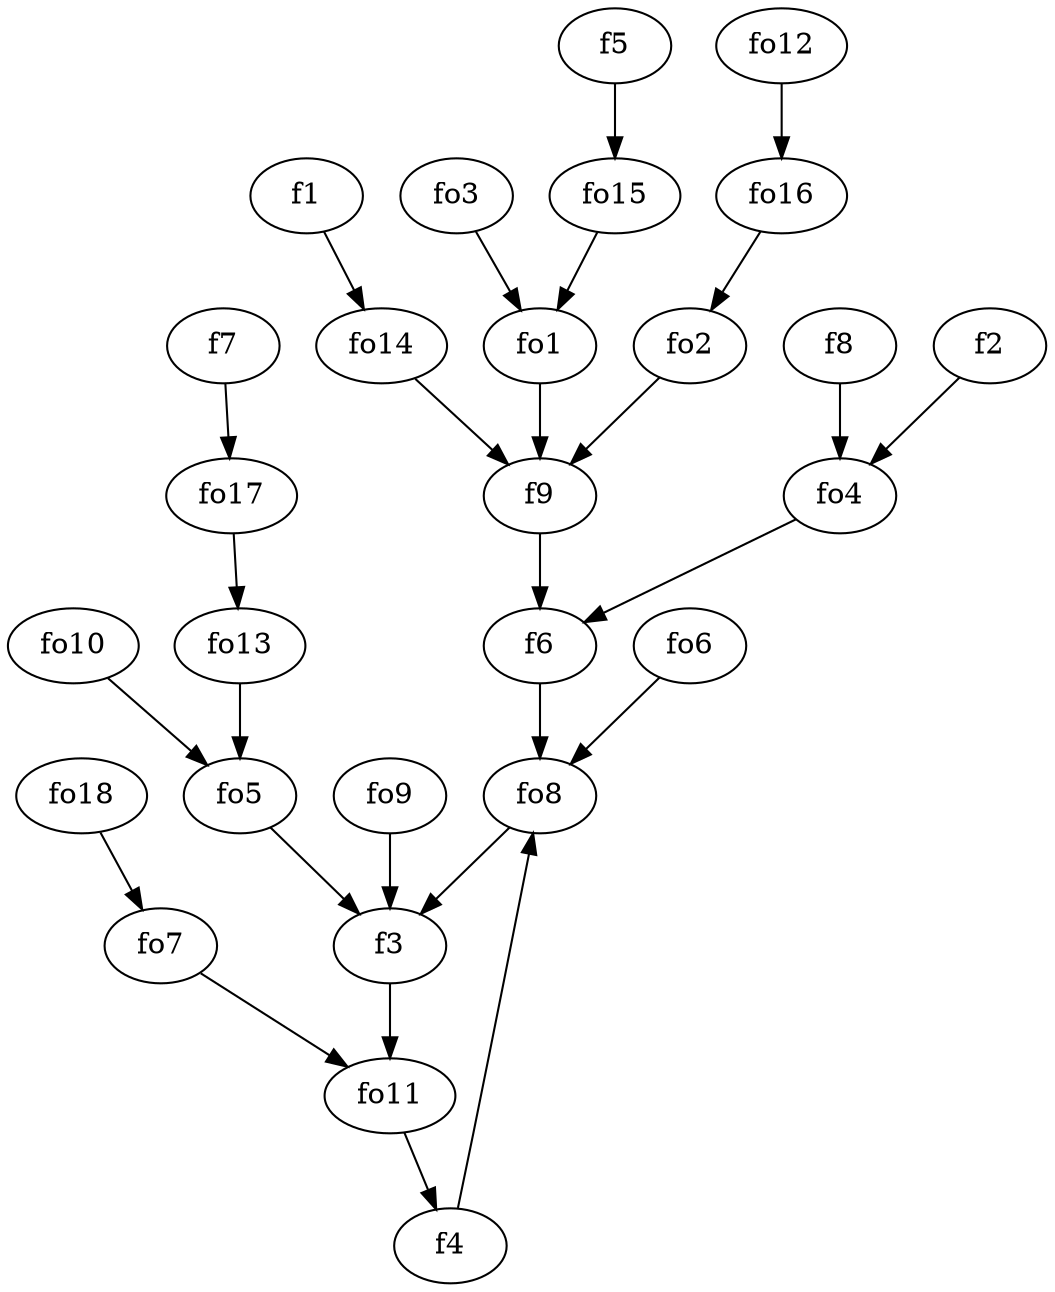 strict digraph  {
f1;
f2;
f3;
f4;
f5;
f6;
f7;
f8;
f9;
fo1;
fo2;
fo3;
fo4;
fo5;
fo6;
fo7;
fo8;
fo9;
fo10;
fo11;
fo12;
fo13;
fo14;
fo15;
fo16;
fo17;
fo18;
f1 -> fo14  [weight=2];
f2 -> fo4  [weight=2];
f3 -> fo11  [weight=2];
f4 -> fo8  [weight=2];
f5 -> fo15  [weight=2];
f6 -> fo8  [weight=2];
f7 -> fo17  [weight=2];
f8 -> fo4  [weight=2];
f9 -> f6  [weight=2];
fo1 -> f9  [weight=2];
fo2 -> f9  [weight=2];
fo3 -> fo1  [weight=2];
fo4 -> f6  [weight=2];
fo5 -> f3  [weight=2];
fo6 -> fo8  [weight=2];
fo7 -> fo11  [weight=2];
fo8 -> f3  [weight=2];
fo9 -> f3  [weight=2];
fo10 -> fo5  [weight=2];
fo11 -> f4  [weight=2];
fo12 -> fo16  [weight=2];
fo13 -> fo5  [weight=2];
fo14 -> f9  [weight=2];
fo15 -> fo1  [weight=2];
fo16 -> fo2  [weight=2];
fo17 -> fo13  [weight=2];
fo18 -> fo7  [weight=2];
}
